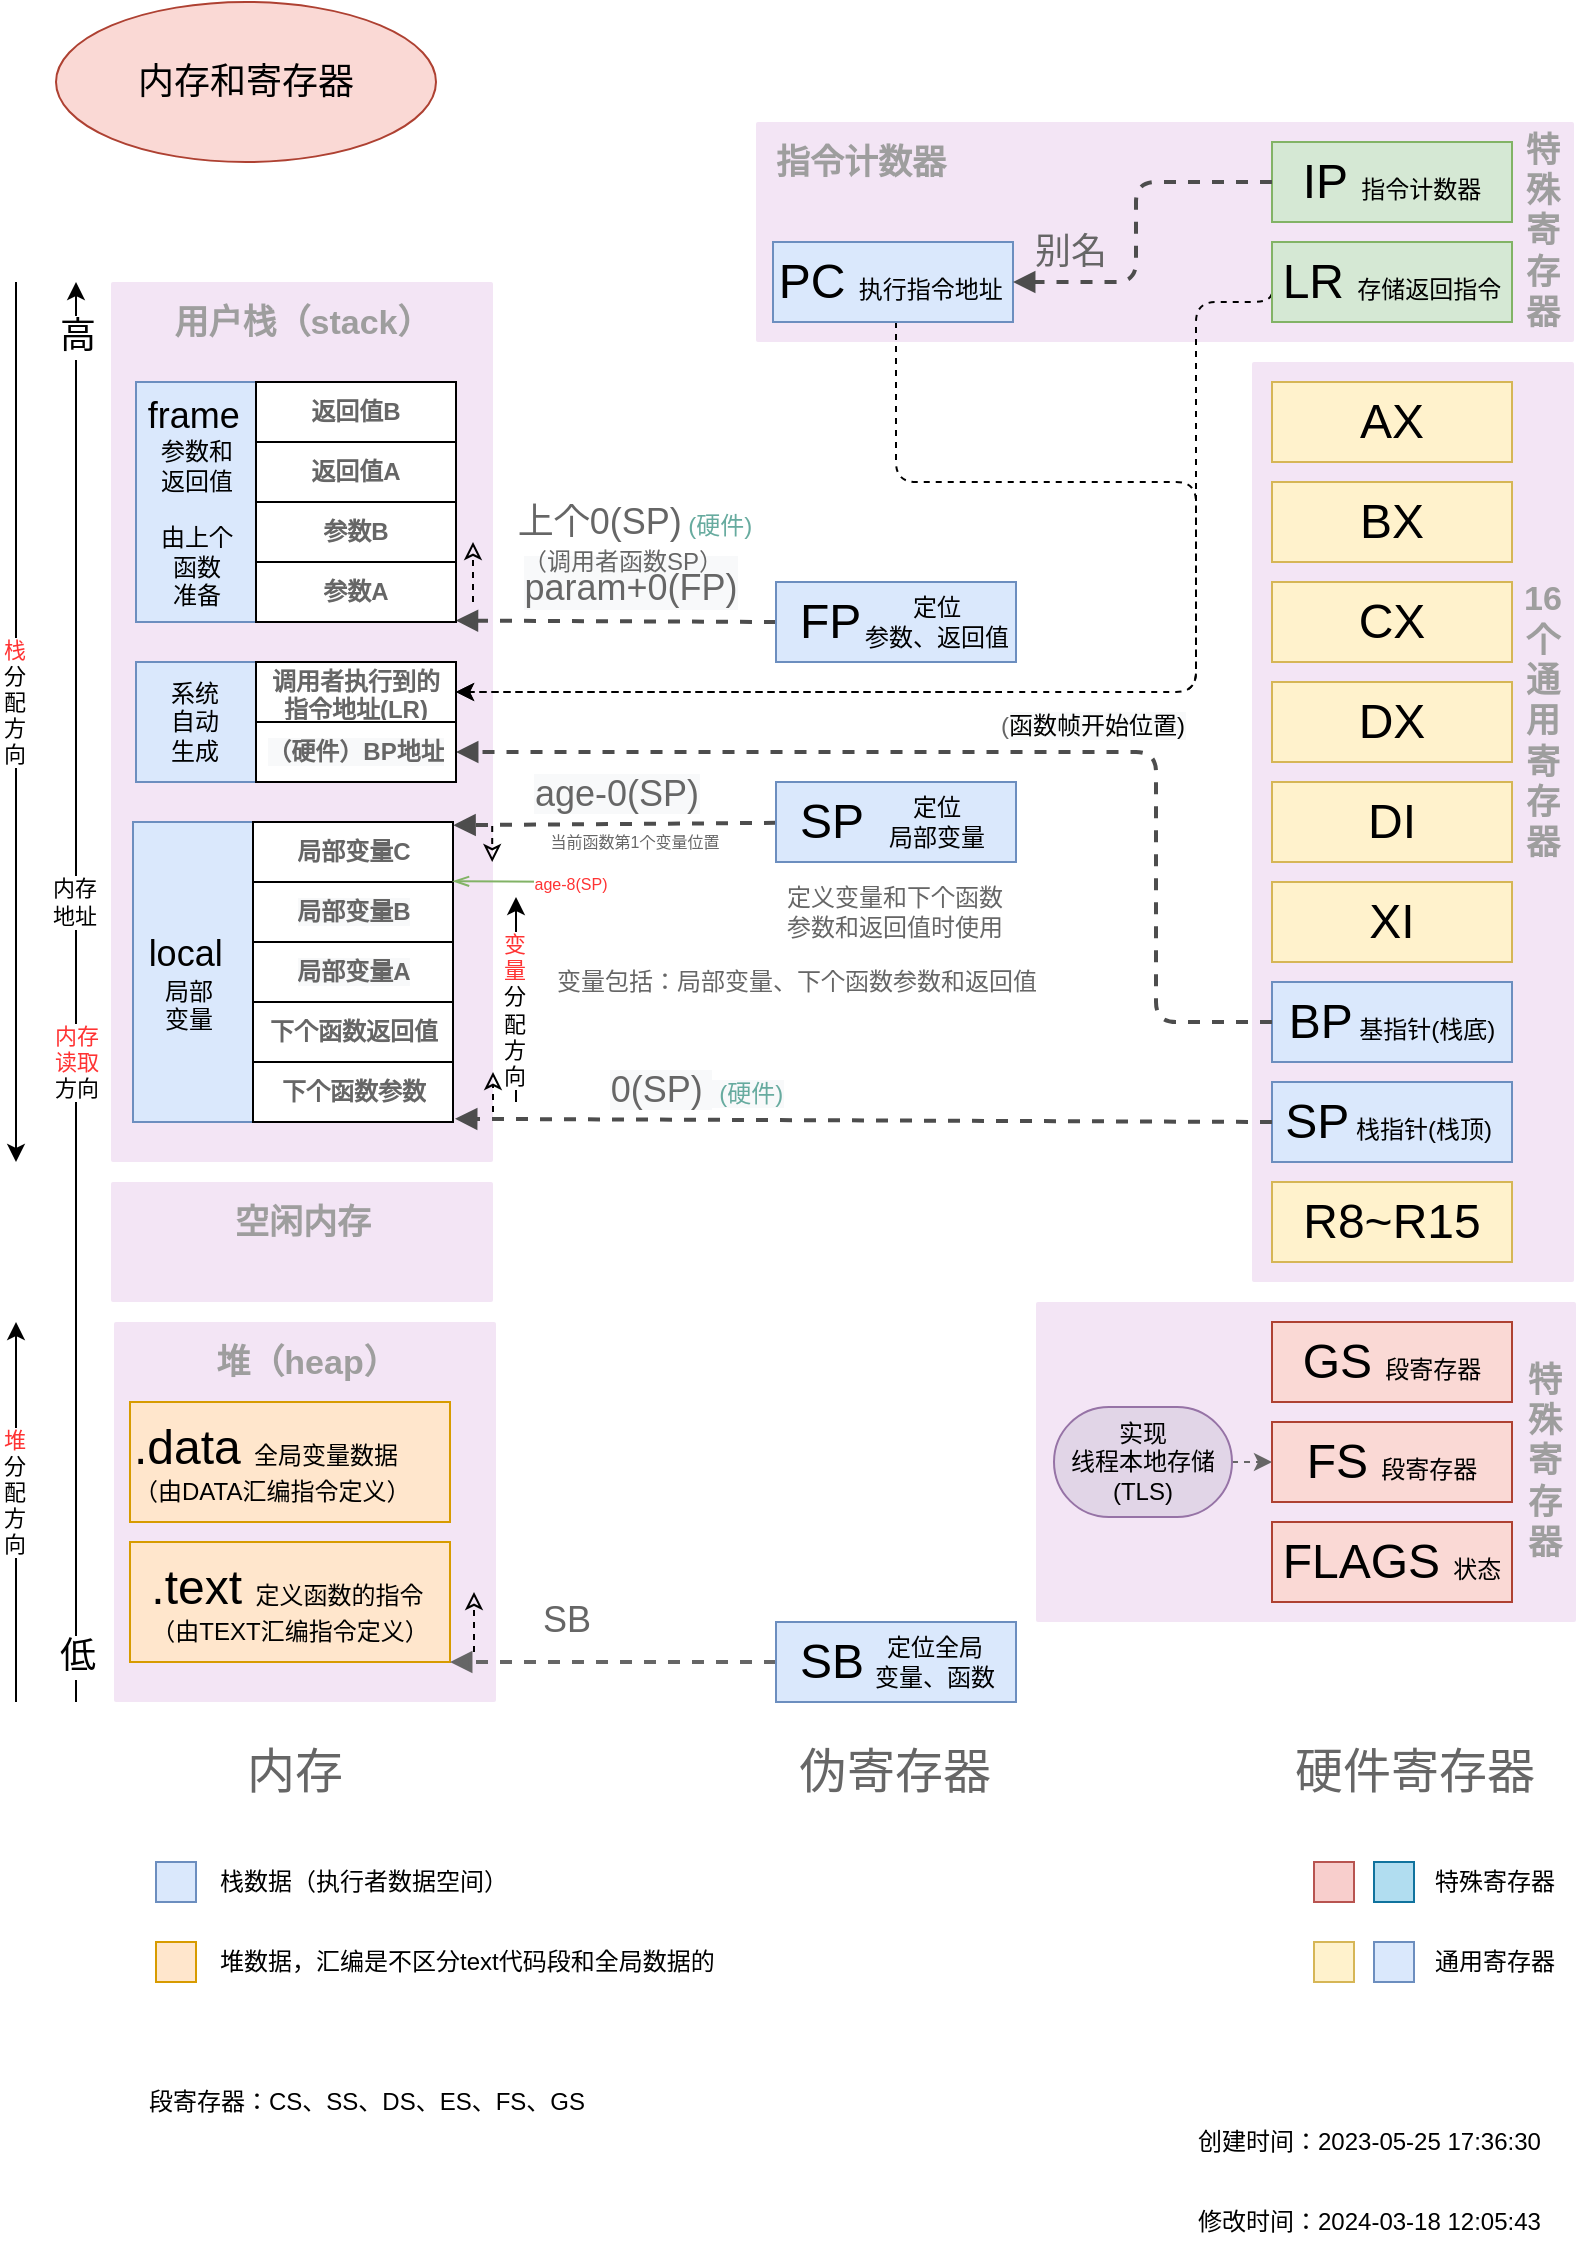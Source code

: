 <mxfile version="14.6.13" type="device"><diagram id="_9jU_y9cIoJaPiFrmsHA" name="第 1 页"><mxGraphModel dx="442" dy="360" grid="1" gridSize="10" guides="1" tooltips="1" connect="1" arrows="1" fold="1" page="1" pageScale="1" pageWidth="827" pageHeight="1169" math="0" shadow="0"><root><mxCell id="0"/><mxCell id="1" parent="0"/><mxCell id="GEC_z9Wxv2ZtqT4sOv7b-8" value="" style="points=[[0,0,0],[0.25,0,0],[0.5,0,0],[0.75,0,0],[1,0,0],[1,0.25,0],[1,0.5,0],[1,0.75,0],[1,1,0],[0.75,1,0],[0.5,1,0],[0.25,1,0],[0,1,0],[0,0.75,0],[0,0.5,0],[0,0.25,0]];rounded=1;absoluteArcSize=1;arcSize=2;html=1;strokeColor=none;gradientColor=none;shadow=0;dashed=0;fontSize=12;fontColor=#9E9E9E;align=center;verticalAlign=top;spacing=10;spacingTop=-4;fillColor=#F3E5F5;" parent="1" vertex="1"><mxGeometry x="530" y="690" width="270" height="160" as="geometry"/></mxCell><mxCell id="GEC_z9Wxv2ZtqT4sOv7b-4" value="" style="points=[[0,0,0],[0.25,0,0],[0.5,0,0],[0.75,0,0],[1,0,0],[1,0.25,0],[1,0.5,0],[1,0.75,0],[1,1,0],[0.75,1,0],[0.5,1,0],[0.25,1,0],[0,1,0],[0,0.75,0],[0,0.5,0],[0,0.25,0]];rounded=1;absoluteArcSize=1;arcSize=2;html=1;strokeColor=none;gradientColor=none;shadow=0;dashed=0;fontSize=12;fontColor=#9E9E9E;align=center;verticalAlign=top;spacing=10;spacingTop=-4;fillColor=#F3E5F5;" parent="1" vertex="1"><mxGeometry x="638" y="220" width="161" height="460" as="geometry"/></mxCell><mxCell id="GEC_z9Wxv2ZtqT4sOv7b-2" value="&lt;font style=&quot;font-size: 17px&quot;&gt;&lt;b&gt;指令计数器&lt;/b&gt;&lt;/font&gt;" style="points=[[0,0,0],[0.25,0,0],[0.5,0,0],[0.75,0,0],[1,0,0],[1,0.25,0],[1,0.5,0],[1,0.75,0],[1,1,0],[0.75,1,0],[0.5,1,0],[0.25,1,0],[0,1,0],[0,0.75,0],[0,0.5,0],[0,0.25,0]];rounded=1;absoluteArcSize=1;arcSize=2;html=1;strokeColor=none;gradientColor=none;shadow=0;dashed=0;fontSize=12;fontColor=#9E9E9E;align=left;verticalAlign=top;spacing=10;spacingTop=-4;fillColor=#F3E5F5;" parent="1" vertex="1"><mxGeometry x="390" y="100" width="409" height="110" as="geometry"/></mxCell><mxCell id="xG5q9P5-n4BOhxE1nkDH-1" value="&lt;font style=&quot;font-size: 17px&quot;&gt;&lt;b&gt;用户栈（stack）&lt;/b&gt;&lt;/font&gt;" style="points=[[0,0,0],[0.25,0,0],[0.5,0,0],[0.75,0,0],[1,0,0],[1,0.25,0],[1,0.5,0],[1,0.75,0],[1,1,0],[0.75,1,0],[0.5,1,0],[0.25,1,0],[0,1,0],[0,0.75,0],[0,0.5,0],[0,0.25,0]];rounded=1;absoluteArcSize=1;arcSize=2;html=1;strokeColor=none;gradientColor=none;shadow=0;dashed=0;fontSize=12;fontColor=#9E9E9E;align=center;verticalAlign=top;spacing=10;spacingTop=-4;fillColor=#F3E5F5;" parent="1" vertex="1"><mxGeometry x="67.5" y="180" width="191" height="440" as="geometry"/></mxCell><mxCell id="xG5q9P5-n4BOhxE1nkDH-3" value="堆（heap）" style="points=[[0,0,0],[0.25,0,0],[0.5,0,0],[0.75,0,0],[1,0,0],[1,0.25,0],[1,0.5,0],[1,0.75,0],[1,1,0],[0.75,1,0],[0.5,1,0],[0.25,1,0],[0,1,0],[0,0.75,0],[0,0.5,0],[0,0.25,0]];rounded=1;absoluteArcSize=1;arcSize=2;html=1;strokeColor=none;gradientColor=none;shadow=0;dashed=0;fontSize=17;fontColor=#9E9E9E;align=center;verticalAlign=top;spacing=10;spacingTop=-4;fillColor=#F3E5F5;fontStyle=1" parent="1" vertex="1"><mxGeometry x="69" y="700" width="191" height="190" as="geometry"/></mxCell><mxCell id="A-30bBlidZVVHHvsrLKz-10" value="内存" style="text;html=1;align=center;verticalAlign=middle;resizable=0;points=[];autosize=1;strokeColor=none;fontColor=#666;fontSize=24;" parent="1" vertex="1"><mxGeometry x="129" y="910" width="60" height="30" as="geometry"/></mxCell><mxCell id="A-30bBlidZVVHHvsrLKz-22" value="FLAGS&amp;nbsp;&lt;font style=&quot;font-size: 12px&quot;&gt;状态&lt;/font&gt;" style="whiteSpace=wrap;html=1;fontSize=24;fillColor=#fad9d5;strokeColor=#ae4132;" parent="1" vertex="1"><mxGeometry x="648" y="800" width="120" height="40" as="geometry"/></mxCell><mxCell id="A-30bBlidZVVHHvsrLKz-23" value="DX" style="whiteSpace=wrap;html=1;fontSize=24;fillColor=#fff2cc;strokeColor=#d6b656;" parent="1" vertex="1"><mxGeometry x="648" y="380" width="120" height="40" as="geometry"/></mxCell><mxCell id="A-30bBlidZVVHHvsrLKz-24" value="IP&amp;nbsp;&lt;font style=&quot;font-size: 12px&quot;&gt;指令计数器&lt;/font&gt;" style="whiteSpace=wrap;html=1;fontSize=24;strokeColor=#82b366;fillColor=#D5E8D4;" parent="1" vertex="1"><mxGeometry x="648" y="110" width="120" height="40" as="geometry"/></mxCell><mxCell id="A-30bBlidZVVHHvsrLKz-25" value="CX" style="whiteSpace=wrap;html=1;fontSize=24;fillColor=#fff2cc;strokeColor=#d6b656;" parent="1" vertex="1"><mxGeometry x="648" y="330" width="120" height="40" as="geometry"/></mxCell><mxCell id="A-30bBlidZVVHHvsrLKz-26" value="BP&lt;font style=&quot;font-size: 12px&quot;&gt;&amp;nbsp;&lt;/font&gt;&lt;font style=&quot;font-size: 12px&quot;&gt;&lt;font style=&quot;font-size: 12px&quot;&gt;&lt;font style=&quot;font-size: 12px&quot;&gt;基指针(&lt;/font&gt;栈底)&lt;/font&gt;&lt;br&gt;&lt;/font&gt;" style="whiteSpace=wrap;html=1;fontSize=24;fillColor=#dae8fc;strokeColor=#6c8ebf;" parent="1" vertex="1"><mxGeometry x="648" y="530" width="120" height="40" as="geometry"/></mxCell><mxCell id="A-30bBlidZVVHHvsrLKz-27" value="R8~R15" style="whiteSpace=wrap;html=1;fontSize=24;fillColor=#fff2cc;strokeColor=#d6b656;" parent="1" vertex="1"><mxGeometry x="648" y="630" width="120" height="40" as="geometry"/></mxCell><mxCell id="A-30bBlidZVVHHvsrLKz-28" value="AX" style="whiteSpace=wrap;html=1;fontSize=24;fillColor=#fff2cc;strokeColor=#d6b656;" parent="1" vertex="1"><mxGeometry x="648" y="230" width="120" height="40" as="geometry"/></mxCell><mxCell id="A-30bBlidZVVHHvsrLKz-29" value="BX" style="whiteSpace=wrap;html=1;fontSize=24;fillColor=#fff2cc;strokeColor=#d6b656;" parent="1" vertex="1"><mxGeometry x="648" y="280" width="120" height="40" as="geometry"/></mxCell><mxCell id="A-30bBlidZVVHHvsrLKz-30" value="SP&lt;font style=&quot;font-size: 12px&quot;&gt;&amp;nbsp;&lt;font style=&quot;font-size: 12px&quot;&gt;栈指针(栈顶)&lt;/font&gt;&lt;/font&gt;&lt;font style=&quot;font-size: 12px&quot;&gt;&amp;nbsp;&lt;/font&gt;" style="whiteSpace=wrap;html=1;fontSize=24;fillColor=#dae8fc;strokeColor=#6c8ebf;" parent="1" vertex="1"><mxGeometry x="648" y="580" width="120" height="40" as="geometry"/></mxCell><mxCell id="A-30bBlidZVVHHvsrLKz-35" value=".data&amp;nbsp;&lt;span style=&quot;font-size: 12px&quot;&gt;全局变量数据&lt;br&gt;&lt;div style=&quot;text-align: center&quot;&gt;&lt;span&gt;（由DATA汇编指令定义）&lt;/span&gt;&lt;/div&gt;&lt;/span&gt;" style="whiteSpace=wrap;html=1;fontSize=24;fillColor=#ffe6cc;strokeColor=#d79b00;align=left;" parent="1" vertex="1"><mxGeometry x="77" y="740" width="160" height="60" as="geometry"/></mxCell><mxCell id="A-30bBlidZVVHHvsrLKz-38" value="&lt;div style=&quot;text-align: left&quot;&gt;&lt;span&gt;.text&amp;nbsp;&lt;/span&gt;&lt;font style=&quot;font-size: 12px&quot;&gt;定义函数的指令&lt;/font&gt;&lt;/div&gt;&lt;font style=&quot;font-size: 12px&quot;&gt;&lt;div style=&quot;text-align: left&quot;&gt;&lt;span&gt;（由TEXT汇编指令定义）&lt;/span&gt;&lt;/div&gt;&lt;/font&gt;" style="whiteSpace=wrap;html=1;fontSize=24;fillColor=#ffe6cc;strokeColor=#d79b00;" parent="1" vertex="1"><mxGeometry x="77" y="810" width="160" height="60" as="geometry"/></mxCell><mxCell id="A-30bBlidZVVHHvsrLKz-39" value="硬件寄存器" style="text;html=1;align=center;verticalAlign=middle;resizable=0;points=[];autosize=1;strokeColor=none;fontSize=24;fontColor=#666;" parent="1" vertex="1"><mxGeometry x="648.5" y="910" width="140" height="30" as="geometry"/></mxCell><mxCell id="GEC_z9Wxv2ZtqT4sOv7b-3" style="edgeStyle=orthogonalEdgeStyle;rounded=1;orthogonalLoop=1;jettySize=auto;html=1;entryX=1;entryY=0.5;entryDx=0;entryDy=0;dashed=1;labelBackgroundColor=none;" parent="1" source="A-30bBlidZVVHHvsrLKz-40" target="Opzh6pNCMMggFiewdDcl-34" edge="1"><mxGeometry relative="1" as="geometry"><Array as="points"><mxPoint x="460" y="280"/><mxPoint x="610" y="280"/><mxPoint x="610" y="385"/></Array></mxGeometry></mxCell><mxCell id="A-30bBlidZVVHHvsrLKz-40" value="PC&amp;nbsp;&lt;font style=&quot;font-size: 12px&quot;&gt;执行指令地址&amp;nbsp;&lt;/font&gt;" style="whiteSpace=wrap;html=1;fontSize=24;fillColor=#dae8fc;strokeColor=#6c8ebf;align=center;" parent="1" vertex="1"><mxGeometry x="398.5" y="160" width="120" height="40" as="geometry"/></mxCell><mxCell id="A-30bBlidZVVHHvsrLKz-53" value="伪寄存器" style="text;html=1;align=center;verticalAlign=middle;resizable=0;points=[];autosize=1;strokeColor=none;fontSize=24;fontColor=#666;" parent="1" vertex="1"><mxGeometry x="403.5" y="910" width="110" height="30" as="geometry"/></mxCell><mxCell id="A-30bBlidZVVHHvsrLKz-58" value="&lt;span style=&quot;font-size: 18px ; background-color: rgb(248 , 249 , 250)&quot;&gt;0(SP)&amp;nbsp;&lt;/span&gt;&lt;span style=&quot;color: rgb(103 , 171 , 159) ; font-size: 12px ; background-color: rgb(248 , 249 , 250)&quot;&gt;&amp;nbsp;(硬件)&lt;/span&gt;" style="html=1;verticalAlign=bottom;endArrow=block;shadow=0;dashed=1;fontSize=24;fontColor=#666;strokeColor=#4D4D4D;strokeWidth=2;exitX=0;exitY=0.5;exitDx=0;exitDy=0;entryX=1.01;entryY=0.947;entryDx=0;entryDy=0;entryPerimeter=0;" parent="1" source="A-30bBlidZVVHHvsrLKz-30" target="Opzh6pNCMMggFiewdDcl-31" edge="1"><mxGeometry x="0.41" width="80" relative="1" as="geometry"><mxPoint x="530" y="630" as="sourcePoint"/><mxPoint x="300" y="620" as="targetPoint"/><mxPoint as="offset"/></mxGeometry></mxCell><mxCell id="A-30bBlidZVVHHvsrLKz-59" value="&lt;span style=&quot;font-size: 18px ; background-color: rgb(248 , 249 , 250)&quot;&gt;age-0(SP)&lt;/span&gt;" style="html=1;verticalAlign=bottom;endArrow=block;shadow=0;dashed=1;fontSize=24;fontColor=#666;strokeColor=#4D4D4D;strokeWidth=2;entryX=1.002;entryY=0.053;entryDx=0;entryDy=0;entryPerimeter=0;" parent="1" source="A-30bBlidZVVHHvsrLKz-42" target="Opzh6pNCMMggFiewdDcl-21" edge="1"><mxGeometry width="80" relative="1" as="geometry"><mxPoint x="270" y="160" as="sourcePoint"/><mxPoint x="350" y="160" as="targetPoint"/></mxGeometry></mxCell><mxCell id="A-30bBlidZVVHHvsrLKz-61" value="&lt;span style=&quot;background-color: rgb(248 , 249 , 250)&quot;&gt;&lt;span style=&quot;font-size: 18px&quot;&gt;param+0(FP)&lt;/span&gt;&lt;/span&gt;" style="html=1;verticalAlign=bottom;endArrow=block;shadow=0;dashed=1;fontSize=24;fontColor=#666;strokeColor=#4D4D4D;strokeWidth=2;exitX=0;exitY=0.5;exitDx=0;exitDy=0;entryX=0.999;entryY=0.994;entryDx=0;entryDy=0;entryPerimeter=0;" parent="1" source="A-30bBlidZVVHHvsrLKz-41" target="Opzh6pNCMMggFiewdDcl-4" edge="1"><mxGeometry x="-0.088" y="-2" width="80" relative="1" as="geometry"><mxPoint x="380" y="530" as="sourcePoint"/><mxPoint x="460" y="530" as="targetPoint"/><mxPoint as="offset"/></mxGeometry></mxCell><mxCell id="A-30bBlidZVVHHvsrLKz-66" value="&lt;span style=&quot;font-size: 18px&quot;&gt;别名&lt;/span&gt;" style="html=1;verticalAlign=bottom;endArrow=block;shadow=0;edgeStyle=orthogonalEdgeStyle;dashed=1;fontSize=24;fontColor=#666;strokeColor=#4D4D4D;strokeWidth=2;exitX=0;exitY=0.5;exitDx=0;exitDy=0;entryX=1;entryY=0.5;entryDx=0;entryDy=0;labelBackgroundColor=none;" parent="1" source="A-30bBlidZVVHHvsrLKz-24" target="A-30bBlidZVVHHvsrLKz-40" edge="1"><mxGeometry x="0.686" width="80" relative="1" as="geometry"><mxPoint x="490" y="250" as="sourcePoint"/><mxPoint x="570" y="250" as="targetPoint"/><mxPoint as="offset"/><Array as="points"><mxPoint x="580" y="130"/><mxPoint x="580" y="180"/></Array></mxGeometry></mxCell><mxCell id="A-30bBlidZVVHHvsrLKz-67" value="&lt;font style=&quot;font-size: 12px&quot;&gt;(&lt;/font&gt;&lt;font style=&quot;font-size: 12px&quot;&gt;&lt;span style=&quot;color: rgb(0 , 0 , 0) ; background-color: rgb(248 , 249 , 250)&quot;&gt;&lt;font style=&quot;font-size: 12px&quot;&gt;函数帧开始位置)&lt;/font&gt;&lt;/span&gt;&lt;br&gt;&lt;/font&gt;" style="html=1;verticalAlign=bottom;endArrow=block;shadow=0;edgeStyle=orthogonalEdgeStyle;dashed=1;fontSize=24;fontColor=#666;strokeColor=#4D4D4D;strokeWidth=2;exitX=0;exitY=0.5;exitDx=0;exitDy=0;entryX=1;entryY=0.5;entryDx=0;entryDy=0;" parent="1" source="A-30bBlidZVVHHvsrLKz-26" target="Opzh6pNCMMggFiewdDcl-36" edge="1"><mxGeometry x="-0.17" width="80" relative="1" as="geometry"><mxPoint x="480" y="630" as="sourcePoint"/><mxPoint x="560" y="630" as="targetPoint"/><mxPoint as="offset"/><Array as="points"><mxPoint x="590" y="550"/><mxPoint x="590" y="415"/></Array></mxGeometry></mxCell><mxCell id="o35U1CBubqKOdYUTHkpp-1" value="" style="endArrow=classic;html=1;" parent="1" edge="1"><mxGeometry relative="1" as="geometry"><mxPoint x="50" y="890" as="sourcePoint"/><mxPoint x="50" y="180" as="targetPoint"/></mxGeometry></mxCell><mxCell id="o35U1CBubqKOdYUTHkpp-2" value="内存&lt;br&gt;地址" style="edgeLabel;resizable=0;html=1;align=center;verticalAlign=middle;rotation=0;" parent="o35U1CBubqKOdYUTHkpp-1" connectable="0" vertex="1"><mxGeometry relative="1" as="geometry"><mxPoint x="-1" y="-45" as="offset"/></mxGeometry></mxCell><mxCell id="o35U1CBubqKOdYUTHkpp-3" value="&lt;font style=&quot;font-size: 18px&quot;&gt;低&lt;/font&gt;" style="edgeLabel;resizable=0;html=1;align=left;verticalAlign=bottom;" parent="o35U1CBubqKOdYUTHkpp-1" connectable="0" vertex="1"><mxGeometry x="-1" relative="1" as="geometry"><mxPoint x="-10" y="-10" as="offset"/></mxGeometry></mxCell><mxCell id="o35U1CBubqKOdYUTHkpp-4" value="&lt;font style=&quot;font-size: 18px&quot;&gt;高&lt;/font&gt;" style="edgeLabel;resizable=0;html=1;align=right;verticalAlign=bottom;" parent="o35U1CBubqKOdYUTHkpp-1" connectable="0" vertex="1"><mxGeometry x="1" relative="1" as="geometry"><mxPoint x="10" y="40" as="offset"/></mxGeometry></mxCell><mxCell id="9GGzm2OH7l2t0rBogBeC-8" value="" style="whiteSpace=wrap;html=1;fillColor=#dae8fc;strokeColor=#6c8ebf;" parent="1" vertex="1"><mxGeometry x="90" y="970" width="20" height="20" as="geometry"/></mxCell><mxCell id="9GGzm2OH7l2t0rBogBeC-9" value="栈数据（执行者数据空间）" style="text;html=1;align=left;verticalAlign=middle;resizable=0;points=[];autosize=1;strokeColor=none;" parent="1" vertex="1"><mxGeometry x="120" y="970" width="160" height="20" as="geometry"/></mxCell><mxCell id="9GGzm2OH7l2t0rBogBeC-10" value="" style="whiteSpace=wrap;html=1;fillColor=#ffe6cc;strokeColor=#d79b00;" parent="1" vertex="1"><mxGeometry x="90" y="1010" width="20" height="20" as="geometry"/></mxCell><mxCell id="9GGzm2OH7l2t0rBogBeC-11" value="堆数据，汇编是不区分text代码段和全局数据的" style="text;html=1;align=left;verticalAlign=middle;resizable=0;points=[];autosize=1;strokeColor=none;" parent="1" vertex="1"><mxGeometry x="120" y="1010" width="260" height="20" as="geometry"/></mxCell><mxCell id="9GGzm2OH7l2t0rBogBeC-14" value="&lt;font style=&quot;font-size: 18px&quot;&gt;内存和寄存器&lt;/font&gt;" style="ellipse;whiteSpace=wrap;html=1;fillColor=#fad9d5;strokeColor=#ae4132;" parent="1" vertex="1"><mxGeometry x="40" y="40" width="190" height="80" as="geometry"/></mxCell><mxCell id="9GGzm2OH7l2t0rBogBeC-15" value="创建时间：2023-05-25 17:36:30" style="text;html=1;align=left;verticalAlign=middle;resizable=0;points=[];autosize=1;strokeColor=none;" parent="1" vertex="1"><mxGeometry x="609" y="1100" width="190" height="20" as="geometry"/></mxCell><mxCell id="g93apVVfqvFQGLOAdrz7-1" value="" style="endArrow=classic;html=1;dashed=1;endFill=0;" parent="1" edge="1"><mxGeometry width="50" height="50" relative="1" as="geometry"><mxPoint x="248.5" y="340" as="sourcePoint"/><mxPoint x="248.5" y="310" as="targetPoint"/></mxGeometry></mxCell><mxCell id="g93apVVfqvFQGLOAdrz7-2" value="" style="endArrow=classic;html=1;dashed=1;endFill=0;" parent="1" edge="1"><mxGeometry width="50" height="50" relative="1" as="geometry"><mxPoint x="258.1" y="452" as="sourcePoint"/><mxPoint x="258.1" y="470" as="targetPoint"/></mxGeometry></mxCell><mxCell id="g93apVVfqvFQGLOAdrz7-3" value="" style="endArrow=classic;html=1;dashed=1;endFill=0;" parent="1" edge="1"><mxGeometry width="50" height="50" relative="1" as="geometry"><mxPoint x="258.5" y="595" as="sourcePoint"/><mxPoint x="258.5" y="575" as="targetPoint"/></mxGeometry></mxCell><mxCell id="g93apVVfqvFQGLOAdrz7-4" value="" style="endArrow=classic;html=1;dashed=1;endFill=0;" parent="1" edge="1"><mxGeometry width="50" height="50" relative="1" as="geometry"><mxPoint x="249" y="865" as="sourcePoint"/><mxPoint x="249" y="835" as="targetPoint"/></mxGeometry></mxCell><mxCell id="3LcSwFCg9g26O4sH-3WA-1" value="" style="whiteSpace=wrap;html=1;fillColor=#b1ddf0;strokeColor=#10739e;" parent="1" vertex="1"><mxGeometry x="699" y="970" width="20" height="20" as="geometry"/></mxCell><mxCell id="3LcSwFCg9g26O4sH-3WA-2" value="" style="whiteSpace=wrap;html=1;fillColor=#fff2cc;strokeColor=#d6b656;" parent="1" vertex="1"><mxGeometry x="669" y="1010" width="20" height="20" as="geometry"/></mxCell><mxCell id="3LcSwFCg9g26O4sH-3WA-3" value="" style="whiteSpace=wrap;html=1;fillColor=#f8cecc;strokeColor=#b85450;" parent="1" vertex="1"><mxGeometry x="669" y="970" width="20" height="20" as="geometry"/></mxCell><mxCell id="3LcSwFCg9g26O4sH-3WA-6" value="" style="whiteSpace=wrap;html=1;fillColor=#dae8fc;strokeColor=#6c8ebf;" parent="1" vertex="1"><mxGeometry x="699" y="1010" width="20" height="20" as="geometry"/></mxCell><mxCell id="3LcSwFCg9g26O4sH-3WA-7" value="特殊寄存器" style="text;html=1;align=center;verticalAlign=middle;resizable=0;points=[];autosize=1;strokeColor=none;" parent="1" vertex="1"><mxGeometry x="719" y="970" width="80" height="20" as="geometry"/></mxCell><mxCell id="3LcSwFCg9g26O4sH-3WA-8" value="通用寄存器" style="text;html=1;align=center;verticalAlign=middle;resizable=0;points=[];autosize=1;strokeColor=none;" parent="1" vertex="1"><mxGeometry x="719" y="1010" width="80" height="20" as="geometry"/></mxCell><mxCell id="M3PKboXZ3-TVrJHkPTtl-1" value="修改时间：2024-03-18 12:05:43" style="text;html=1;align=left;verticalAlign=middle;resizable=0;points=[];autosize=1;strokeColor=none;" parent="1" vertex="1"><mxGeometry x="609" y="1140" width="190" height="20" as="geometry"/></mxCell><mxCell id="M3PKboXZ3-TVrJHkPTtl-3" value="&lt;font style=&quot;font-size: 18px&quot; color=&quot;#666666&quot;&gt;SB&lt;/font&gt;" style="html=1;verticalAlign=bottom;endArrow=block;shadow=0;edgeStyle=orthogonalEdgeStyle;exitX=0;exitY=0.5;exitDx=0;exitDy=0;entryX=1;entryY=1;entryDx=0;entryDy=0;strokeWidth=2;dashed=1;strokeColor=#666666;" parent="1" source="A-30bBlidZVVHHvsrLKz-43" target="A-30bBlidZVVHHvsrLKz-38" edge="1"><mxGeometry x="0.288" y="-7" width="80" relative="1" as="geometry"><mxPoint x="259" y="910" as="sourcePoint"/><mxPoint x="339" y="910" as="targetPoint"/><mxPoint as="offset"/><Array as="points"><mxPoint x="360" y="870"/><mxPoint x="360" y="870"/></Array></mxGeometry></mxCell><mxCell id="IimvAa2vn0PWFVAMue_E-1" value="XI" style="whiteSpace=wrap;html=1;fontSize=24;fillColor=#fff2cc;strokeColor=#d6b656;" parent="1" vertex="1"><mxGeometry x="648" y="480" width="120" height="40" as="geometry"/></mxCell><mxCell id="IimvAa2vn0PWFVAMue_E-2" value="DI" style="whiteSpace=wrap;html=1;fontSize=24;fillColor=#fff2cc;strokeColor=#d6b656;" parent="1" vertex="1"><mxGeometry x="648" y="430" width="120" height="40" as="geometry"/></mxCell><mxCell id="IimvAa2vn0PWFVAMue_E-3" value="GS&amp;nbsp;&lt;font style=&quot;font-size: 12px&quot;&gt;段寄存器&lt;/font&gt;" style="whiteSpace=wrap;html=1;fontSize=24;fillColor=#fad9d5;strokeColor=#ae4132;" parent="1" vertex="1"><mxGeometry x="648" y="700" width="120" height="40" as="geometry"/></mxCell><mxCell id="IimvAa2vn0PWFVAMue_E-4" value="FS&amp;nbsp;&lt;font style=&quot;font-size: 12px&quot;&gt;段寄存器&lt;/font&gt;" style="whiteSpace=wrap;html=1;fontSize=24;fillColor=#fad9d5;strokeColor=#ae4132;" parent="1" vertex="1"><mxGeometry x="648" y="750" width="120" height="40" as="geometry"/></mxCell><mxCell id="GEC_z9Wxv2ZtqT4sOv7b-1" style="edgeStyle=orthogonalEdgeStyle;rounded=1;orthogonalLoop=1;jettySize=auto;html=1;entryX=1;entryY=0.5;entryDx=0;entryDy=0;dashed=1;exitX=0;exitY=0.5;exitDx=0;exitDy=0;" parent="1" source="UX6-l4WD4oVfbNWo23KT-1" target="Opzh6pNCMMggFiewdDcl-34" edge="1"><mxGeometry relative="1" as="geometry"><Array as="points"><mxPoint x="610" y="190"/><mxPoint x="610" y="385"/></Array></mxGeometry></mxCell><mxCell id="UX6-l4WD4oVfbNWo23KT-1" value="LR&amp;nbsp;&lt;font style=&quot;font-size: 12px&quot;&gt;存储返回指令&lt;/font&gt;" style="whiteSpace=wrap;html=1;fontSize=24;fillColor=#d5e8d4;strokeColor=#82b366;" parent="1" vertex="1"><mxGeometry x="648" y="160" width="120" height="40" as="geometry"/></mxCell><mxCell id="jdSuW_n-cdg0_28Nof9S-6" value="" style="group" parent="1" vertex="1" connectable="0"><mxGeometry x="263" y="290" width="131" height="40" as="geometry"/></mxCell><mxCell id="IimvAa2vn0PWFVAMue_E-9" value="&lt;font style=&quot;font-size: 18px&quot; color=&quot;#666666&quot;&gt;上个0(SP)&lt;/font&gt;&lt;font style=&quot;font-size: 12px&quot;&gt;&lt;font color=&quot;#67ab9f&quot;&gt; (硬件)&lt;/font&gt;&lt;br&gt;&lt;/font&gt;" style="text;html=1;align=center;verticalAlign=middle;resizable=0;points=[];autosize=1;strokeColor=none;" parent="jdSuW_n-cdg0_28Nof9S-6" vertex="1"><mxGeometry x="1" width="130" height="20" as="geometry"/></mxCell><mxCell id="xNfDd6ZhUXg_oraUkIpE-4" value="&lt;font color=&quot;#666666&quot;&gt;（调用者函数SP）&lt;/font&gt;" style="text;html=1;align=center;verticalAlign=middle;resizable=0;points=[];autosize=1;strokeColor=none;" parent="jdSuW_n-cdg0_28Nof9S-6" vertex="1"><mxGeometry y="20" width="120" height="20" as="geometry"/></mxCell><mxCell id="jdSuW_n-cdg0_28Nof9S-31" style="edgeStyle=orthogonalEdgeStyle;rounded=0;orthogonalLoop=1;jettySize=auto;html=1;entryX=0;entryY=0.5;entryDx=0;entryDy=0;dashed=1;strokeColor=#666666;exitX=1;exitY=0.5;exitDx=0;exitDy=0;" parent="1" source="jdSuW_n-cdg0_28Nof9S-30" target="IimvAa2vn0PWFVAMue_E-4" edge="1"><mxGeometry relative="1" as="geometry"><mxPoint x="627" y="770" as="sourcePoint"/></mxGeometry></mxCell><mxCell id="jdSuW_n-cdg0_28Nof9S-30" value="&lt;span&gt;实现&lt;br&gt;线程本地存储&lt;br&gt;(TLS)&lt;/span&gt;" style="rounded=1;whiteSpace=wrap;html=1;fillColor=#e1d5e7;strokeColor=#9673a6;arcSize=50;" parent="1" vertex="1"><mxGeometry x="539" y="742.5" width="89" height="55" as="geometry"/></mxCell><mxCell id="jdSuW_n-cdg0_28Nof9S-41" value="&lt;div style=&quot;font-size: 8px&quot;&gt;&lt;span style=&quot;font-size: 8px ; color: rgb(102 , 102 , 102)&quot;&gt;当前函数&lt;/span&gt;&lt;span style=&quot;color: rgb(102 , 102 , 102)&quot;&gt;第1个变量位置&lt;/span&gt;&lt;/div&gt;" style="text;html=1;align=center;verticalAlign=middle;resizable=0;points=[];autosize=1;strokeColor=none;fontSize=8;" parent="1" vertex="1"><mxGeometry x="278.5" y="450" width="100" height="20" as="geometry"/></mxCell><mxCell id="PDfHcHYtbGOhD44PXBsv-1" value="段寄存器：CS、SS、DS、ES、FS、GS" style="text;html=1;align=center;verticalAlign=middle;resizable=0;points=[];autosize=1;strokeColor=none;" parent="1" vertex="1"><mxGeometry x="80" y="1080" width="230" height="20" as="geometry"/></mxCell><mxCell id="rSD7Tdq3YP0rrLci_n8U-4" value="" style="group" parent="1" vertex="1" connectable="0"><mxGeometry x="80" y="370" width="160" height="60" as="geometry"/></mxCell><mxCell id="rSD7Tdq3YP0rrLci_n8U-1" value="&lt;font style=&quot;font-size: 12px&quot;&gt;&lt;br&gt;&lt;/font&gt;" style="whiteSpace=wrap;html=1;fontSize=24;fillColor=#dae8fc;strokeColor=#6c8ebf;" parent="rSD7Tdq3YP0rrLci_n8U-4" vertex="1"><mxGeometry width="160" height="60" as="geometry"/></mxCell><mxCell id="Opzh6pNCMMggFiewdDcl-33" value="" style="shape=table;html=1;whiteSpace=wrap;startSize=0;container=1;collapsible=0;childLayout=tableLayout;rounded=0;shadow=0;strokeColor=#000000;fillColor=#ffffff;gradientColor=none;arcSize=7;fontSize=12;" parent="rSD7Tdq3YP0rrLci_n8U-4" vertex="1"><mxGeometry x="60" width="100" height="60" as="geometry"/></mxCell><mxCell id="Opzh6pNCMMggFiewdDcl-34" style="shape=partialRectangle;html=1;whiteSpace=wrap;collapsible=0;dropTarget=0;pointerEvents=0;fillColor=none;top=0;left=0;bottom=0;right=0;points=[[0,0.5],[1,0.5]];portConstraint=eastwest;" parent="Opzh6pNCMMggFiewdDcl-33" vertex="1"><mxGeometry width="100" height="30" as="geometry"/></mxCell><mxCell id="Opzh6pNCMMggFiewdDcl-35" value="&lt;span style=&quot;color: rgb(102 , 102 , 102) ; font-weight: 700&quot;&gt;&lt;font style=&quot;font-size: 12px&quot;&gt;调用者执行到的&lt;br&gt;指令地址(LR)&lt;/font&gt;&lt;/span&gt;" style="shape=partialRectangle;html=1;whiteSpace=wrap;connectable=0;fillColor=none;top=0;left=0;bottom=0;right=0;overflow=hidden;" parent="Opzh6pNCMMggFiewdDcl-34" vertex="1"><mxGeometry width="100" height="30" as="geometry"/></mxCell><mxCell id="Opzh6pNCMMggFiewdDcl-36" value="" style="shape=partialRectangle;html=1;whiteSpace=wrap;collapsible=0;dropTarget=0;pointerEvents=0;fillColor=none;top=0;left=0;bottom=0;right=0;points=[[0,0.5],[1,0.5]];portConstraint=eastwest;" parent="Opzh6pNCMMggFiewdDcl-33" vertex="1"><mxGeometry y="30" width="100" height="30" as="geometry"/></mxCell><mxCell id="Opzh6pNCMMggFiewdDcl-37" value="&lt;span style=&quot;color: rgb(102 , 102 , 102) ; font-family: &amp;#34;helvetica&amp;#34; ; font-size: 12px ; font-style: normal ; font-weight: 700 ; letter-spacing: normal ; text-align: center ; text-indent: 0px ; text-transform: none ; word-spacing: 0px ; background-color: rgb(248 , 249 , 250) ; display: inline ; float: none&quot;&gt;（硬件）BP地址&lt;/span&gt;" style="shape=partialRectangle;html=1;whiteSpace=wrap;connectable=0;fillColor=none;top=0;left=0;bottom=0;right=0;overflow=hidden;" parent="Opzh6pNCMMggFiewdDcl-36" vertex="1"><mxGeometry width="100" height="30" as="geometry"/></mxCell><mxCell id="rSD7Tdq3YP0rrLci_n8U-2" value="系统&lt;br&gt;自动&lt;br&gt;生成" style="text;html=1;align=center;verticalAlign=middle;resizable=0;points=[];autosize=1;strokeColor=none;" parent="rSD7Tdq3YP0rrLci_n8U-4" vertex="1"><mxGeometry x="9" y="5" width="40" height="50" as="geometry"/></mxCell><mxCell id="rSD7Tdq3YP0rrLci_n8U-5" value="" style="group" parent="1" vertex="1" connectable="0"><mxGeometry x="75.5" y="450" width="163" height="150" as="geometry"/></mxCell><mxCell id="A-30bBlidZVVHHvsrLKz-34" value="" style="whiteSpace=wrap;html=1;fontSize=24;fillColor=#dae8fc;strokeColor=#6c8ebf;spacingLeft=5;spacingRight=5;" parent="rSD7Tdq3YP0rrLci_n8U-5" vertex="1"><mxGeometry x="3" width="160" height="150" as="geometry"/></mxCell><mxCell id="Opzh6pNCMMggFiewdDcl-3" value="&lt;font style=&quot;font-size: 18px&quot;&gt;local&lt;/font&gt;&lt;font&gt;&amp;nbsp;&lt;br&gt;局部&lt;br&gt;&amp;nbsp; &amp;nbsp;变量&amp;nbsp; &amp;nbsp;&lt;/font&gt;" style="text;html=1;align=center;verticalAlign=middle;resizable=0;points=[];autosize=1;strokeColor=none;" parent="rSD7Tdq3YP0rrLci_n8U-5" vertex="1"><mxGeometry y="55.909" width="60" height="50" as="geometry"/></mxCell><mxCell id="Opzh6pNCMMggFiewdDcl-20" value="" style="shape=table;html=1;whiteSpace=wrap;startSize=0;container=1;collapsible=0;childLayout=tableLayout;rounded=0;shadow=0;strokeColor=#000000;fillColor=#ffffff;gradientColor=none;arcSize=7;aspect=fixed;fontSize=12;" parent="rSD7Tdq3YP0rrLci_n8U-5" vertex="1"><mxGeometry x="63" width="100" height="150" as="geometry"/></mxCell><mxCell id="Opzh6pNCMMggFiewdDcl-21" style="shape=partialRectangle;html=1;whiteSpace=wrap;collapsible=0;dropTarget=0;pointerEvents=0;fillColor=none;top=0;left=0;bottom=0;right=0;points=[[0,0.5],[1,0.5]];portConstraint=eastwest;" parent="Opzh6pNCMMggFiewdDcl-20" vertex="1"><mxGeometry width="100" height="30" as="geometry"/></mxCell><mxCell id="Opzh6pNCMMggFiewdDcl-22" value="&lt;span style=&quot;color: rgb(102 , 102 , 102) ; font-weight: 700&quot;&gt;&lt;font style=&quot;font-size: 12px&quot;&gt;局部变量C&lt;/font&gt;&lt;/span&gt;" style="shape=partialRectangle;html=1;whiteSpace=wrap;connectable=0;fillColor=none;top=0;left=0;bottom=0;right=0;overflow=hidden;" parent="Opzh6pNCMMggFiewdDcl-21" vertex="1"><mxGeometry width="100" height="30" as="geometry"/></mxCell><mxCell id="Opzh6pNCMMggFiewdDcl-23" value="" style="shape=partialRectangle;html=1;whiteSpace=wrap;collapsible=0;dropTarget=0;pointerEvents=0;fillColor=none;top=0;left=0;bottom=0;right=0;points=[[0,0.5],[1,0.5]];portConstraint=eastwest;" parent="Opzh6pNCMMggFiewdDcl-20" vertex="1"><mxGeometry y="30" width="100" height="30" as="geometry"/></mxCell><mxCell id="Opzh6pNCMMggFiewdDcl-24" value="&lt;span style=&quot;color: rgb(102 , 102 , 102) ; font-family: &amp;#34;helvetica&amp;#34; ; font-size: 12px ; font-style: normal ; font-weight: 700 ; letter-spacing: normal ; text-align: center ; text-indent: 0px ; text-transform: none ; word-spacing: 0px ; background-color: rgb(248 , 249 , 250) ; display: inline ; float: none&quot;&gt;局部变量B&lt;/span&gt;" style="shape=partialRectangle;html=1;whiteSpace=wrap;connectable=0;fillColor=none;top=0;left=0;bottom=0;right=0;overflow=hidden;" parent="Opzh6pNCMMggFiewdDcl-23" vertex="1"><mxGeometry width="100" height="30" as="geometry"/></mxCell><mxCell id="Opzh6pNCMMggFiewdDcl-25" value="" style="shape=partialRectangle;html=1;whiteSpace=wrap;collapsible=0;dropTarget=0;pointerEvents=0;fillColor=none;top=0;left=0;bottom=0;right=0;points=[[0,0.5],[1,0.5]];portConstraint=eastwest;" parent="Opzh6pNCMMggFiewdDcl-20" vertex="1"><mxGeometry y="60" width="100" height="30" as="geometry"/></mxCell><mxCell id="Opzh6pNCMMggFiewdDcl-26" value="&lt;span style=&quot;color: rgb(102 , 102 , 102) ; font-family: &amp;#34;helvetica&amp;#34; ; font-size: 12px ; font-style: normal ; font-weight: 700 ; letter-spacing: normal ; text-align: center ; text-indent: 0px ; text-transform: none ; word-spacing: 0px ; background-color: rgb(248 , 249 , 250) ; display: inline ; float: none&quot;&gt;局部变量A&lt;/span&gt;" style="shape=partialRectangle;html=1;whiteSpace=wrap;connectable=0;fillColor=none;top=0;left=0;bottom=0;right=0;overflow=hidden;" parent="Opzh6pNCMMggFiewdDcl-25" vertex="1"><mxGeometry width="100" height="30" as="geometry"/></mxCell><mxCell id="Opzh6pNCMMggFiewdDcl-29" style="shape=partialRectangle;html=1;whiteSpace=wrap;collapsible=0;dropTarget=0;pointerEvents=0;fillColor=none;top=0;left=0;bottom=0;right=0;points=[[0,0.5],[1,0.5]];portConstraint=eastwest;" parent="Opzh6pNCMMggFiewdDcl-20" vertex="1"><mxGeometry y="90" width="100" height="30" as="geometry"/></mxCell><mxCell id="Opzh6pNCMMggFiewdDcl-30" value="&lt;font color=&quot;#666666&quot; face=&quot;helvetica&quot;&gt;&lt;b&gt;下个函数返回值&lt;/b&gt;&lt;/font&gt;" style="shape=partialRectangle;html=1;whiteSpace=wrap;connectable=0;fillColor=none;top=0;left=0;bottom=0;right=0;overflow=hidden;" parent="Opzh6pNCMMggFiewdDcl-29" vertex="1"><mxGeometry width="100" height="30" as="geometry"/></mxCell><mxCell id="Opzh6pNCMMggFiewdDcl-31" style="shape=partialRectangle;html=1;whiteSpace=wrap;collapsible=0;dropTarget=0;pointerEvents=0;fillColor=none;top=0;left=0;bottom=0;right=0;points=[[0,0.5],[1,0.5]];portConstraint=eastwest;" parent="Opzh6pNCMMggFiewdDcl-20" vertex="1"><mxGeometry y="120" width="100" height="30" as="geometry"/></mxCell><mxCell id="Opzh6pNCMMggFiewdDcl-32" value="&lt;span style=&quot;color: rgb(102 , 102 , 102) ; font-family: &amp;#34;helvetica&amp;#34; ; font-weight: 700&quot;&gt;下个函数参数&lt;/span&gt;" style="shape=partialRectangle;html=1;whiteSpace=wrap;connectable=0;fillColor=none;top=0;left=0;bottom=0;right=0;overflow=hidden;" parent="Opzh6pNCMMggFiewdDcl-31" vertex="1"><mxGeometry width="100" height="30" as="geometry"/></mxCell><mxCell id="rSD7Tdq3YP0rrLci_n8U-6" value="" style="group" parent="1" vertex="1" connectable="0"><mxGeometry x="80" y="230" width="160" height="120" as="geometry"/></mxCell><mxCell id="A-30bBlidZVVHHvsrLKz-33" value="&lt;font style=&quot;font-size: 12px&quot;&gt;&lt;br&gt;&lt;/font&gt;" style="whiteSpace=wrap;html=1;fontSize=24;fillColor=#dae8fc;strokeColor=#6c8ebf;" parent="rSD7Tdq3YP0rrLci_n8U-6" vertex="1"><mxGeometry width="160" height="120" as="geometry"/></mxCell><mxCell id="Opzh6pNCMMggFiewdDcl-2" value="&lt;font&gt;&lt;font style=&quot;font-size: 18px&quot;&gt;frame&lt;/font&gt;&lt;font style=&quot;font-size: 12px&quot;&gt;&amp;nbsp;&lt;br&gt;参数和&lt;br&gt;返回值&lt;br&gt;&lt;br&gt;由上个&lt;br&gt;函数&lt;br&gt;准备&lt;br&gt;&lt;/font&gt;&lt;/font&gt;" style="text;html=1;align=center;verticalAlign=middle;resizable=0;points=[];autosize=1;strokeColor=none;" parent="rSD7Tdq3YP0rrLci_n8U-6" vertex="1"><mxGeometry y="5" width="60" height="110" as="geometry"/></mxCell><mxCell id="Opzh6pNCMMggFiewdDcl-4" value="" style="shape=table;html=1;whiteSpace=wrap;startSize=0;container=1;collapsible=0;childLayout=tableLayout;rounded=0;shadow=0;strokeColor=#000000;fillColor=#ffffff;gradientColor=none;arcSize=7;aspect=fixed;fontSize=12;" parent="rSD7Tdq3YP0rrLci_n8U-6" vertex="1"><mxGeometry x="60" width="100" height="120" as="geometry"/></mxCell><mxCell id="Opzh6pNCMMggFiewdDcl-18" style="shape=partialRectangle;html=1;whiteSpace=wrap;collapsible=0;dropTarget=0;pointerEvents=0;fillColor=none;top=0;left=0;bottom=0;right=0;points=[[0,0.5],[1,0.5]];portConstraint=eastwest;" parent="Opzh6pNCMMggFiewdDcl-4" vertex="1"><mxGeometry width="100" height="30" as="geometry"/></mxCell><mxCell id="Opzh6pNCMMggFiewdDcl-19" value="&lt;span style=&quot;color: rgb(102 , 102 , 102) ; font-weight: 700&quot;&gt;&lt;font style=&quot;font-size: 12px&quot;&gt;返回值B&lt;/font&gt;&lt;/span&gt;" style="shape=partialRectangle;html=1;whiteSpace=wrap;connectable=0;fillColor=none;top=0;left=0;bottom=0;right=0;overflow=hidden;" parent="Opzh6pNCMMggFiewdDcl-18" vertex="1"><mxGeometry width="100" height="30" as="geometry"/></mxCell><mxCell id="Opzh6pNCMMggFiewdDcl-5" value="" style="shape=partialRectangle;html=1;whiteSpace=wrap;collapsible=0;dropTarget=0;pointerEvents=0;fillColor=none;top=0;left=0;bottom=0;right=0;points=[[0,0.5],[1,0.5]];portConstraint=eastwest;" parent="Opzh6pNCMMggFiewdDcl-4" vertex="1"><mxGeometry y="30" width="100" height="30" as="geometry"/></mxCell><mxCell id="Opzh6pNCMMggFiewdDcl-6" value="&lt;span style=&quot;color: rgb(102 , 102 , 102) ; font-weight: 700&quot;&gt;&lt;font style=&quot;font-size: 12px&quot;&gt;返回值A&lt;/font&gt;&lt;/span&gt;" style="shape=partialRectangle;html=1;whiteSpace=wrap;connectable=0;fillColor=none;top=0;left=0;bottom=0;right=0;overflow=hidden;" parent="Opzh6pNCMMggFiewdDcl-5" vertex="1"><mxGeometry width="100" height="30" as="geometry"/></mxCell><mxCell id="Opzh6pNCMMggFiewdDcl-7" value="" style="shape=partialRectangle;html=1;whiteSpace=wrap;collapsible=0;dropTarget=0;pointerEvents=0;fillColor=none;top=0;left=0;bottom=0;right=0;points=[[0,0.5],[1,0.5]];portConstraint=eastwest;" parent="Opzh6pNCMMggFiewdDcl-4" vertex="1"><mxGeometry y="60" width="100" height="30" as="geometry"/></mxCell><mxCell id="Opzh6pNCMMggFiewdDcl-8" value="&lt;span style=&quot;color: rgb(102 , 102 , 102) ; font-weight: 700&quot;&gt;&lt;font style=&quot;font-size: 12px&quot;&gt;参数B&lt;/font&gt;&lt;/span&gt;" style="shape=partialRectangle;html=1;whiteSpace=wrap;connectable=0;fillColor=none;top=0;left=0;bottom=0;right=0;overflow=hidden;" parent="Opzh6pNCMMggFiewdDcl-7" vertex="1"><mxGeometry width="100" height="30" as="geometry"/></mxCell><mxCell id="Opzh6pNCMMggFiewdDcl-9" value="" style="shape=partialRectangle;html=1;whiteSpace=wrap;collapsible=0;dropTarget=0;pointerEvents=0;fillColor=none;top=0;left=0;bottom=0;right=0;points=[[0,0.5],[1,0.5]];portConstraint=eastwest;" parent="Opzh6pNCMMggFiewdDcl-4" vertex="1"><mxGeometry y="90" width="100" height="30" as="geometry"/></mxCell><mxCell id="Opzh6pNCMMggFiewdDcl-10" value="&lt;font color=&quot;#666666&quot; size=&quot;1&quot;&gt;&lt;b style=&quot;font-size: 12px&quot;&gt;参数A&lt;/b&gt;&lt;/font&gt;" style="shape=partialRectangle;html=1;whiteSpace=wrap;connectable=0;fillColor=none;top=0;left=0;bottom=0;right=0;overflow=hidden;" parent="Opzh6pNCMMggFiewdDcl-9" vertex="1"><mxGeometry width="100" height="30" as="geometry"/></mxCell><mxCell id="rSD7Tdq3YP0rrLci_n8U-7" value="空闲内存" style="points=[[0,0,0],[0.25,0,0],[0.5,0,0],[0.75,0,0],[1,0,0],[1,0.25,0],[1,0.5,0],[1,0.75,0],[1,1,0],[0.75,1,0],[0.5,1,0],[0.25,1,0],[0,1,0],[0,0.75,0],[0,0.5,0],[0,0.25,0]];rounded=1;absoluteArcSize=1;arcSize=2;html=1;strokeColor=none;gradientColor=none;shadow=0;dashed=0;fontSize=17;fontColor=#9E9E9E;align=center;verticalAlign=top;spacing=10;spacingTop=-4;fillColor=#F3E5F5;fontStyle=1" parent="1" vertex="1"><mxGeometry x="67.5" y="630" width="191" height="60" as="geometry"/></mxCell><mxCell id="rSD7Tdq3YP0rrLci_n8U-9" value="" style="endArrow=classic;html=1;" parent="1" edge="1"><mxGeometry relative="1" as="geometry"><mxPoint x="20" y="180" as="sourcePoint"/><mxPoint x="20" y="620" as="targetPoint"/></mxGeometry></mxCell><mxCell id="rSD7Tdq3YP0rrLci_n8U-10" value="&lt;font color=&quot;#ff3333&quot;&gt;栈&lt;/font&gt;&lt;br&gt;分&lt;br&gt;配&lt;br&gt;方&lt;br&gt;向" style="edgeLabel;resizable=0;html=1;align=center;verticalAlign=middle;rotation=0;" parent="rSD7Tdq3YP0rrLci_n8U-9" connectable="0" vertex="1"><mxGeometry relative="1" as="geometry"><mxPoint x="-1" y="-10" as="offset"/></mxGeometry></mxCell><mxCell id="rSD7Tdq3YP0rrLci_n8U-16" value="" style="endArrow=classic;html=1;" parent="1" edge="1"><mxGeometry relative="1" as="geometry"><mxPoint x="20" y="890" as="sourcePoint"/><mxPoint x="20" y="700" as="targetPoint"/></mxGeometry></mxCell><mxCell id="rSD7Tdq3YP0rrLci_n8U-17" value="&lt;font color=&quot;#ff3333&quot;&gt;堆&lt;br&gt;&lt;/font&gt;分&lt;br&gt;配&lt;br&gt;方&lt;br&gt;向" style="edgeLabel;resizable=0;html=1;align=center;verticalAlign=middle;rotation=0;" parent="rSD7Tdq3YP0rrLci_n8U-16" connectable="0" vertex="1"><mxGeometry relative="1" as="geometry"><mxPoint x="-1" y="-10" as="offset"/></mxGeometry></mxCell><mxCell id="GEC_z9Wxv2ZtqT4sOv7b-5" value="&lt;b style=&quot;color: rgb(158 , 158 , 158) ; font-size: 17px&quot;&gt;16&lt;br&gt;个&lt;br&gt;通&lt;br&gt;用&lt;br&gt;寄&lt;br&gt;存&lt;br&gt;器&lt;/b&gt;" style="text;html=1;align=center;verticalAlign=middle;resizable=0;points=[];autosize=1;strokeColor=none;" parent="1" vertex="1"><mxGeometry x="768" y="340" width="30" height="120" as="geometry"/></mxCell><mxCell id="GEC_z9Wxv2ZtqT4sOv7b-6" value="&lt;font color=&quot;#9e9e9e&quot;&gt;&lt;span style=&quot;font-size: 17px&quot;&gt;&lt;b&gt;特&lt;br&gt;殊&lt;br&gt;寄&lt;br&gt;存&lt;br&gt;器&lt;/b&gt;&lt;/span&gt;&lt;/font&gt;" style="text;html=1;align=center;verticalAlign=middle;resizable=0;points=[];autosize=1;strokeColor=none;" parent="1" vertex="1"><mxGeometry x="768" y="110" width="30" height="90" as="geometry"/></mxCell><mxCell id="GEC_z9Wxv2ZtqT4sOv7b-7" value="&lt;font color=&quot;#9e9e9e&quot;&gt;&lt;span style=&quot;font-size: 17px&quot;&gt;&lt;b&gt;特&lt;br&gt;殊&lt;br&gt;寄&lt;br&gt;存&lt;br&gt;器&lt;/b&gt;&lt;/span&gt;&lt;/font&gt;" style="text;html=1;align=center;verticalAlign=middle;resizable=0;points=[];autosize=1;strokeColor=none;" parent="1" vertex="1"><mxGeometry x="769" y="725" width="30" height="90" as="geometry"/></mxCell><mxCell id="GEC_z9Wxv2ZtqT4sOv7b-12" value="" style="group" parent="1" vertex="1" connectable="0"><mxGeometry x="400" y="330" width="125" height="40" as="geometry"/></mxCell><mxCell id="A-30bBlidZVVHHvsrLKz-41" value="FP&lt;font style=&quot;font-size: 12px&quot;&gt;&lt;br&gt;&lt;/font&gt;" style="whiteSpace=wrap;html=1;fontSize=24;fillColor=#dae8fc;strokeColor=#6c8ebf;align=left;spacingLeft=10;" parent="GEC_z9Wxv2ZtqT4sOv7b-12" vertex="1"><mxGeometry width="120" height="40" as="geometry"/></mxCell><mxCell id="GEC_z9Wxv2ZtqT4sOv7b-9" value="&lt;span&gt;定位&lt;br&gt;参数、返回值&lt;/span&gt;" style="text;html=1;align=center;verticalAlign=middle;resizable=0;points=[];autosize=1;strokeColor=none;" parent="GEC_z9Wxv2ZtqT4sOv7b-12" vertex="1"><mxGeometry x="35" y="5" width="90" height="30" as="geometry"/></mxCell><mxCell id="GEC_z9Wxv2ZtqT4sOv7b-13" value="" style="group" parent="1" vertex="1" connectable="0"><mxGeometry x="400" y="430" width="120" height="40" as="geometry"/></mxCell><mxCell id="A-30bBlidZVVHHvsrLKz-42" value="SP" style="whiteSpace=wrap;html=1;fontSize=24;fillColor=#dae8fc;strokeColor=#6c8ebf;align=left;spacingLeft=10;" parent="GEC_z9Wxv2ZtqT4sOv7b-13" vertex="1"><mxGeometry width="120" height="40" as="geometry"/></mxCell><mxCell id="GEC_z9Wxv2ZtqT4sOv7b-11" value="&lt;span&gt;定位&lt;br&gt;局部变量&lt;/span&gt;" style="text;html=1;align=center;verticalAlign=middle;resizable=0;points=[];autosize=1;strokeColor=none;" parent="GEC_z9Wxv2ZtqT4sOv7b-13" vertex="1"><mxGeometry x="50" y="5" width="60" height="30" as="geometry"/></mxCell><mxCell id="GEC_z9Wxv2ZtqT4sOv7b-14" value="" style="group" parent="1" vertex="1" connectable="0"><mxGeometry x="400" y="850" width="120" height="40" as="geometry"/></mxCell><mxCell id="A-30bBlidZVVHHvsrLKz-43" value="&lt;div&gt;&lt;span&gt;SB&lt;/span&gt;&lt;/div&gt;" style="whiteSpace=wrap;html=1;fontSize=24;fillColor=#dae8fc;strokeColor=#6c8ebf;align=left;spacingLeft=10;" parent="GEC_z9Wxv2ZtqT4sOv7b-14" vertex="1"><mxGeometry width="120" height="40" as="geometry"/></mxCell><mxCell id="GEC_z9Wxv2ZtqT4sOv7b-10" value="&lt;span&gt;定位全局&lt;br&gt;变量、函数&lt;/span&gt;" style="text;html=1;align=center;verticalAlign=middle;resizable=0;points=[];autosize=1;strokeColor=none;" parent="GEC_z9Wxv2ZtqT4sOv7b-14" vertex="1"><mxGeometry x="38.5" y="5" width="80" height="30" as="geometry"/></mxCell><mxCell id="U9hCPO-hM8oHv9uWLRoI-1" value="&lt;span style=&quot;color: rgb(102 , 102 , 102)&quot;&gt;定义变量和下个函数&lt;br&gt;参数和返回值时使用&lt;/span&gt;" style="text;html=1;align=center;verticalAlign=middle;resizable=0;points=[];autosize=1;strokeColor=none;" parent="1" vertex="1"><mxGeometry x="398.5" y="480" width="120" height="30" as="geometry"/></mxCell><mxCell id="U9hCPO-hM8oHv9uWLRoI-2" value="" style="endArrow=classic;html=1;" parent="1" edge="1"><mxGeometry relative="1" as="geometry"><mxPoint x="270" y="590" as="sourcePoint"/><mxPoint x="270" y="487.5" as="targetPoint"/></mxGeometry></mxCell><mxCell id="U9hCPO-hM8oHv9uWLRoI-3" value="&lt;font color=&quot;#ff3333&quot;&gt;变&lt;br&gt;量&lt;br&gt;&lt;/font&gt;分&lt;br&gt;配&lt;br&gt;方&lt;br&gt;向" style="edgeLabel;resizable=0;html=1;align=center;verticalAlign=middle;rotation=0;" parent="U9hCPO-hM8oHv9uWLRoI-2" connectable="0" vertex="1"><mxGeometry relative="1" as="geometry"><mxPoint x="-1" y="5" as="offset"/></mxGeometry></mxCell><mxCell id="U9hCPO-hM8oHv9uWLRoI-9" value="&lt;span style=&quot;color: rgb(102 , 102 , 102)&quot;&gt;变量包括：局部变量、下个函数参数和返回值&lt;/span&gt;" style="text;html=1;align=center;verticalAlign=middle;resizable=0;points=[];autosize=1;strokeColor=none;" parent="1" vertex="1"><mxGeometry x="279.5" y="520" width="260" height="20" as="geometry"/></mxCell><mxCell id="yxwq4oDUAfdtNjhjf1tf-2" value="&lt;font color=&quot;#ff3333&quot;&gt;内存&lt;br&gt;读取&lt;/font&gt;&lt;br&gt;方向" style="edgeLabel;resizable=0;html=1;align=center;verticalAlign=middle;rotation=0;" connectable="0" vertex="1" parent="1"><mxGeometry x="50" y="570" as="geometry"/></mxCell><mxCell id="yxwq4oDUAfdtNjhjf1tf-5" value="" style="endArrow=none;html=1;endFill=0;startArrow=openThin;startFill=0;fillColor=#d5e8d4;strokeColor=#82b366;" edge="1" parent="1"><mxGeometry relative="1" as="geometry"><mxPoint x="238.5" y="479.6" as="sourcePoint"/><mxPoint x="310" y="480" as="targetPoint"/></mxGeometry></mxCell><mxCell id="yxwq4oDUAfdtNjhjf1tf-6" value="&lt;font color=&quot;#ff3333&quot; style=&quot;font-size: 8px&quot;&gt;age-8(SP)&lt;/font&gt;" style="edgeLabel;resizable=0;html=1;align=center;verticalAlign=middle;rotation=0;" connectable="0" vertex="1" parent="yxwq4oDUAfdtNjhjf1tf-5"><mxGeometry relative="1" as="geometry"><mxPoint x="22" as="offset"/></mxGeometry></mxCell></root></mxGraphModel></diagram></mxfile>